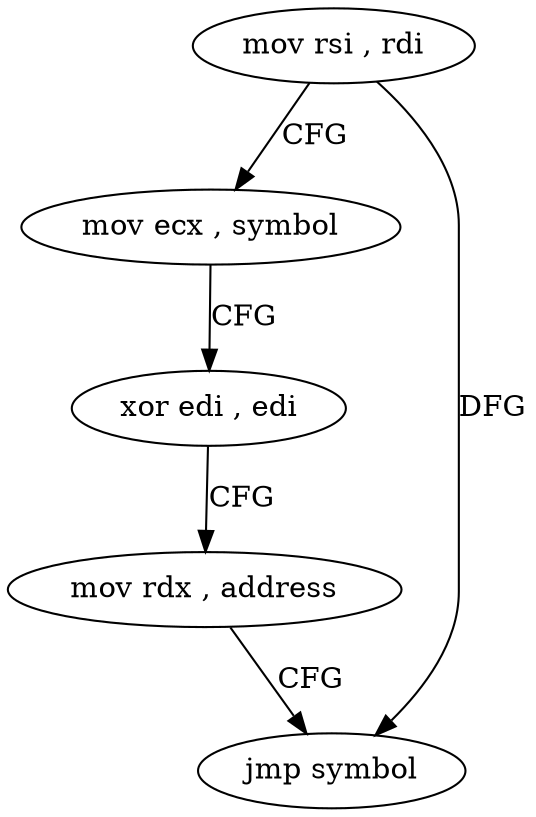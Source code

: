 digraph "func" {
"4311136" [label = "mov rsi , rdi" ]
"4311139" [label = "mov ecx , symbol" ]
"4311144" [label = "xor edi , edi" ]
"4311146" [label = "mov rdx , address" ]
"4311153" [label = "jmp symbol" ]
"4311136" -> "4311139" [ label = "CFG" ]
"4311136" -> "4311153" [ label = "DFG" ]
"4311139" -> "4311144" [ label = "CFG" ]
"4311144" -> "4311146" [ label = "CFG" ]
"4311146" -> "4311153" [ label = "CFG" ]
}
